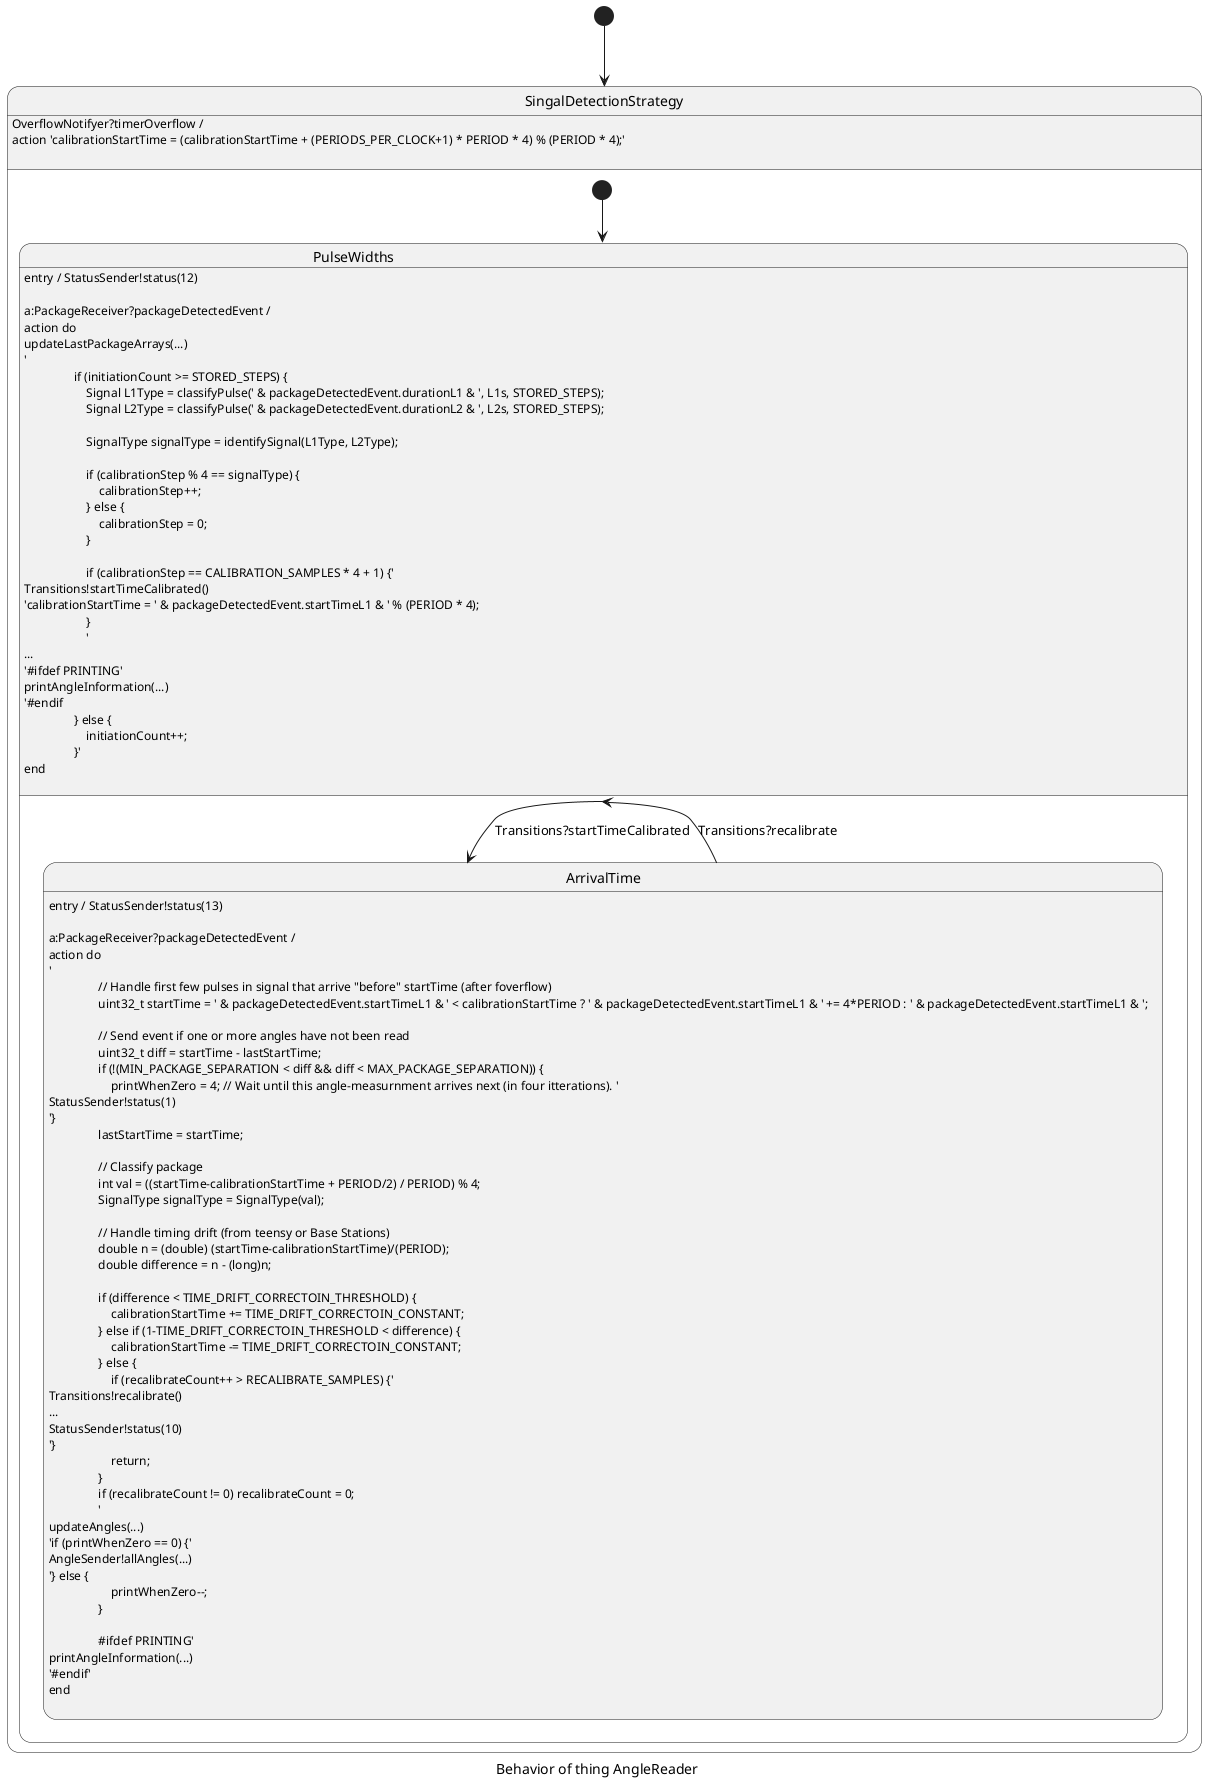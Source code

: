 @startuml
skinparam defaultTextAlignment left
caption Behavior of thing AngleReader
[*] --> SingalDetectionStrategy
state SingalDetectionStrategy{
state PulseWidths{
	PulseWidths : entry / StatusSender!status(12)\n

PulseWidths --> ArrivalTime : Transitions?startTimeCalibrated
	PulseWidths : a:PackageReceiver?packageDetectedEvent / \naction do \nupdateLastPackageArrays(...)\n'\n                if (initiationCount >= STORED_STEPS) {\n                    Signal L1Type = classifyPulse(' & packageDetectedEvent.durationL1 & ', L1s, STORED_STEPS);\n                    Signal L2Type = classifyPulse(' & packageDetectedEvent.durationL2 & ', L2s, STORED_STEPS);\n    \n                    SignalType signalType = identifySignal(L1Type, L2Type);\n                    \n                    if (calibrationStep % 4 == signalType) {\n                        calibrationStep++;\n                    } else {\n                        calibrationStep = 0;\n                    }\n                    \n                    if (calibrationStep == CALIBRATION_SAMPLES * 4 + 1) {'\nTransitions!startTimeCalibrated()\n'calibrationStartTime = ' & packageDetectedEvent.startTimeL1 & ' % (PERIOD * 4);\n                    }\n                    '\n...\n'#ifdef PRINTING'\nprintAngleInformation(...)\n'#endif\n                } else {\n                    initiationCount++;\n                }'\nend\n
}
state ArrivalTime{
	ArrivalTime : entry / StatusSender!status(13)\n

ArrivalTime --> PulseWidths : Transitions?recalibrate
	ArrivalTime : a:PackageReceiver?packageDetectedEvent / \naction do \n'\n                // Handle first few pulses in signal that arrive "before" startTime (after foverflow)\n                uint32_t startTime = ' & packageDetectedEvent.startTimeL1 & ' < calibrationStartTime ? ' & packageDetectedEvent.startTimeL1 & ' += 4*PERIOD : ' & packageDetectedEvent.startTimeL1 & ';\n                \n                // Send event if one or more angles have not been read\n                uint32_t diff = startTime - lastStartTime;\n                if (!(MIN_PACKAGE_SEPARATION < diff && diff < MAX_PACKAGE_SEPARATION)) {\n                    printWhenZero = 4; // Wait until this angle-measurnment arrives next (in four itterations). '\nStatusSender!status(1)\n'}\n                lastStartTime = startTime;\n                \n                // Classify package\n                int val = ((startTime-calibrationStartTime + PERIOD/2) / PERIOD) % 4;\n                SignalType signalType = SignalType(val);\n        \n                // Handle timing drift (from teensy or Base Stations)\n                double n = (double) (startTime-calibrationStartTime)/(PERIOD);\n                double difference = n - (long)n;\n        \n                if (difference < TIME_DRIFT_CORRECTOIN_THRESHOLD) {\n                    calibrationStartTime += TIME_DRIFT_CORRECTOIN_CONSTANT;\n                } else if (1-TIME_DRIFT_CORRECTOIN_THRESHOLD < difference) {\n                    calibrationStartTime -= TIME_DRIFT_CORRECTOIN_CONSTANT;\n                } else {\n                    if (recalibrateCount++ > RECALIBRATE_SAMPLES) {'\nTransitions!recalibrate()\n...\nStatusSender!status(10)\n'}\n                    return;\n                }\n                if (recalibrateCount != 0) recalibrateCount = 0;\n                '\nupdateAngles(...)\n'if (printWhenZero == 0) {'\nAngleSender!allAngles(...)\n'} else {\n                    printWhenZero--;\n                } \n                \n                #ifdef PRINTING'\nprintAngleInformation(...)\n'#endif'\nend\n
}
[*] --> PulseWidths
	SingalDetectionStrategy : OverflowNotifyer?timerOverflow / \naction 'calibrationStartTime = (calibrationStartTime + (PERIODS_PER_CLOCK+1) * PERIOD * 4) % (PERIOD * 4);'\n
}
@enduml
